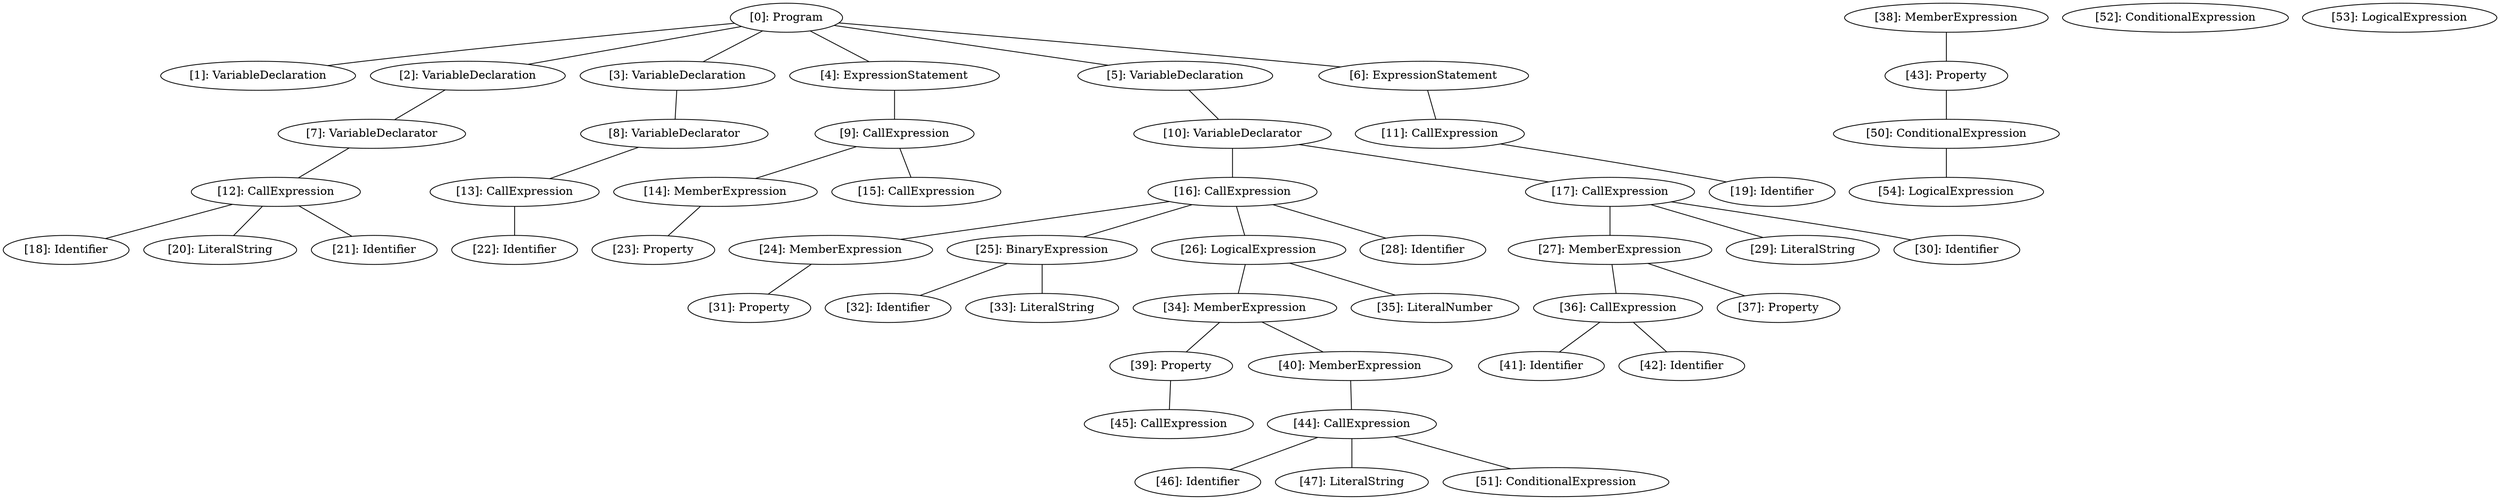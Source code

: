 // Result
graph {
	0 [label="[0]: Program"]
	1 [label="[1]: VariableDeclaration"]
	2 [label="[2]: VariableDeclaration"]
	3 [label="[3]: VariableDeclaration"]
	4 [label="[4]: ExpressionStatement"]
	5 [label="[5]: VariableDeclaration"]
	6 [label="[6]: ExpressionStatement"]
	7 [label="[7]: VariableDeclarator"]
	8 [label="[8]: VariableDeclarator"]
	9 [label="[9]: CallExpression"]
	10 [label="[10]: VariableDeclarator"]
	11 [label="[11]: CallExpression"]
	12 [label="[12]: CallExpression"]
	13 [label="[13]: CallExpression"]
	14 [label="[14]: MemberExpression"]
	15 [label="[15]: CallExpression"]
	16 [label="[16]: CallExpression"]
	17 [label="[17]: CallExpression"]
	18 [label="[18]: Identifier"]
	19 [label="[19]: Identifier"]
	20 [label="[20]: LiteralString"]
	21 [label="[21]: Identifier"]
	22 [label="[22]: Identifier"]
	23 [label="[23]: Property"]
	24 [label="[24]: MemberExpression"]
	25 [label="[25]: BinaryExpression"]
	26 [label="[26]: LogicalExpression"]
	27 [label="[27]: MemberExpression"]
	28 [label="[28]: Identifier"]
	29 [label="[29]: LiteralString"]
	30 [label="[30]: Identifier"]
	31 [label="[31]: Property"]
	32 [label="[32]: Identifier"]
	33 [label="[33]: LiteralString"]
	34 [label="[34]: MemberExpression"]
	35 [label="[35]: LiteralNumber"]
	36 [label="[36]: CallExpression"]
	37 [label="[37]: Property"]
	38 [label="[38]: MemberExpression"]
	39 [label="[39]: Property"]
	40 [label="[40]: MemberExpression"]
	41 [label="[41]: Identifier"]
	42 [label="[42]: Identifier"]
	43 [label="[43]: Property"]
	44 [label="[44]: CallExpression"]
	45 [label="[45]: CallExpression"]
	46 [label="[46]: Identifier"]
	47 [label="[47]: LiteralString"]
	50 [label="[50]: ConditionalExpression"]
	51 [label="[51]: ConditionalExpression"]
	52 [label="[52]: ConditionalExpression"]
	53 [label="[53]: LogicalExpression"]
	54 [label="[54]: LogicalExpression"]
	0 -- 1
	0 -- 2
	0 -- 3
	0 -- 4
	0 -- 5
	0 -- 6
	2 -- 7
	3 -- 8
	4 -- 9
	5 -- 10
	6 -- 11
	7 -- 12
	8 -- 13
	9 -- 14
	9 -- 15
	10 -- 16
	10 -- 17
	11 -- 19
	12 -- 18
	12 -- 20
	12 -- 21
	13 -- 22
	14 -- 23
	16 -- 24
	16 -- 25
	16 -- 26
	16 -- 28
	17 -- 27
	17 -- 29
	17 -- 30
	24 -- 31
	25 -- 32
	25 -- 33
	26 -- 34
	26 -- 35
	27 -- 36
	27 -- 37
	34 -- 39
	34 -- 40
	36 -- 41
	36 -- 42
	38 -- 43
	39 -- 45
	40 -- 44
	43 -- 50
	44 -- 46
	44 -- 47
	44 -- 51
	50 -- 54
}
